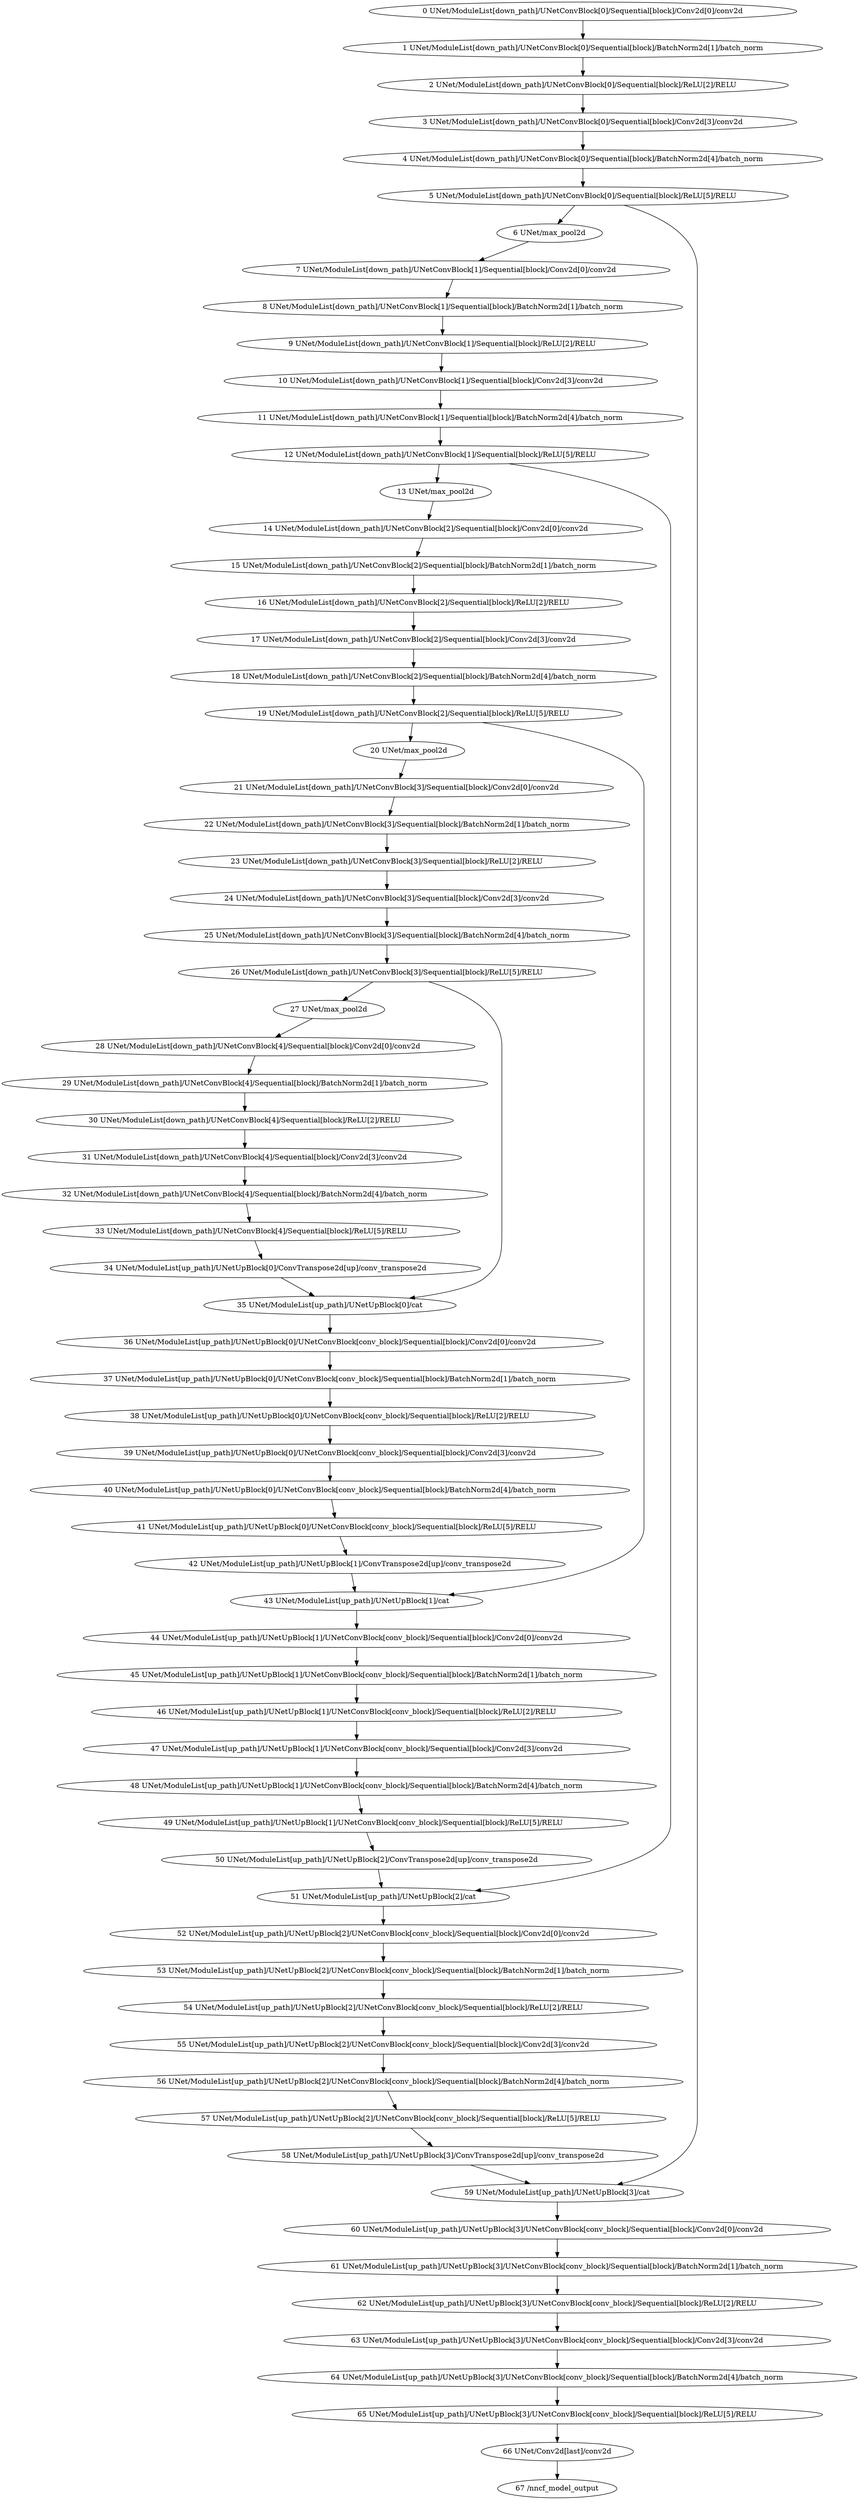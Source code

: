 strict digraph  {
"0 UNet/ModuleList[down_path]/UNetConvBlock[0]/Sequential[block]/Conv2d[0]/conv2d" [id=0, scope="UNet/ModuleList[down_path]/UNetConvBlock[0]/Sequential[block]/Conv2d[0]", type=conv2d];
"1 UNet/ModuleList[down_path]/UNetConvBlock[0]/Sequential[block]/BatchNorm2d[1]/batch_norm" [id=1, scope="UNet/ModuleList[down_path]/UNetConvBlock[0]/Sequential[block]/BatchNorm2d[1]", type=batch_norm];
"2 UNet/ModuleList[down_path]/UNetConvBlock[0]/Sequential[block]/ReLU[2]/RELU" [id=2, scope="UNet/ModuleList[down_path]/UNetConvBlock[0]/Sequential[block]/ReLU[2]", type=RELU];
"3 UNet/ModuleList[down_path]/UNetConvBlock[0]/Sequential[block]/Conv2d[3]/conv2d" [id=3, scope="UNet/ModuleList[down_path]/UNetConvBlock[0]/Sequential[block]/Conv2d[3]", type=conv2d];
"4 UNet/ModuleList[down_path]/UNetConvBlock[0]/Sequential[block]/BatchNorm2d[4]/batch_norm" [id=4, scope="UNet/ModuleList[down_path]/UNetConvBlock[0]/Sequential[block]/BatchNorm2d[4]", type=batch_norm];
"5 UNet/ModuleList[down_path]/UNetConvBlock[0]/Sequential[block]/ReLU[5]/RELU" [id=5, scope="UNet/ModuleList[down_path]/UNetConvBlock[0]/Sequential[block]/ReLU[5]", type=RELU];
"6 UNet/max_pool2d" [id=6, scope=UNet, type=max_pool2d];
"7 UNet/ModuleList[down_path]/UNetConvBlock[1]/Sequential[block]/Conv2d[0]/conv2d" [id=7, scope="UNet/ModuleList[down_path]/UNetConvBlock[1]/Sequential[block]/Conv2d[0]", type=conv2d];
"8 UNet/ModuleList[down_path]/UNetConvBlock[1]/Sequential[block]/BatchNorm2d[1]/batch_norm" [id=8, scope="UNet/ModuleList[down_path]/UNetConvBlock[1]/Sequential[block]/BatchNorm2d[1]", type=batch_norm];
"9 UNet/ModuleList[down_path]/UNetConvBlock[1]/Sequential[block]/ReLU[2]/RELU" [id=9, scope="UNet/ModuleList[down_path]/UNetConvBlock[1]/Sequential[block]/ReLU[2]", type=RELU];
"10 UNet/ModuleList[down_path]/UNetConvBlock[1]/Sequential[block]/Conv2d[3]/conv2d" [id=10, scope="UNet/ModuleList[down_path]/UNetConvBlock[1]/Sequential[block]/Conv2d[3]", type=conv2d];
"11 UNet/ModuleList[down_path]/UNetConvBlock[1]/Sequential[block]/BatchNorm2d[4]/batch_norm" [id=11, scope="UNet/ModuleList[down_path]/UNetConvBlock[1]/Sequential[block]/BatchNorm2d[4]", type=batch_norm];
"12 UNet/ModuleList[down_path]/UNetConvBlock[1]/Sequential[block]/ReLU[5]/RELU" [id=12, scope="UNet/ModuleList[down_path]/UNetConvBlock[1]/Sequential[block]/ReLU[5]", type=RELU];
"13 UNet/max_pool2d" [id=13, scope=UNet, type=max_pool2d];
"14 UNet/ModuleList[down_path]/UNetConvBlock[2]/Sequential[block]/Conv2d[0]/conv2d" [id=14, scope="UNet/ModuleList[down_path]/UNetConvBlock[2]/Sequential[block]/Conv2d[0]", type=conv2d];
"15 UNet/ModuleList[down_path]/UNetConvBlock[2]/Sequential[block]/BatchNorm2d[1]/batch_norm" [id=15, scope="UNet/ModuleList[down_path]/UNetConvBlock[2]/Sequential[block]/BatchNorm2d[1]", type=batch_norm];
"16 UNet/ModuleList[down_path]/UNetConvBlock[2]/Sequential[block]/ReLU[2]/RELU" [id=16, scope="UNet/ModuleList[down_path]/UNetConvBlock[2]/Sequential[block]/ReLU[2]", type=RELU];
"17 UNet/ModuleList[down_path]/UNetConvBlock[2]/Sequential[block]/Conv2d[3]/conv2d" [id=17, scope="UNet/ModuleList[down_path]/UNetConvBlock[2]/Sequential[block]/Conv2d[3]", type=conv2d];
"18 UNet/ModuleList[down_path]/UNetConvBlock[2]/Sequential[block]/BatchNorm2d[4]/batch_norm" [id=18, scope="UNet/ModuleList[down_path]/UNetConvBlock[2]/Sequential[block]/BatchNorm2d[4]", type=batch_norm];
"19 UNet/ModuleList[down_path]/UNetConvBlock[2]/Sequential[block]/ReLU[5]/RELU" [id=19, scope="UNet/ModuleList[down_path]/UNetConvBlock[2]/Sequential[block]/ReLU[5]", type=RELU];
"20 UNet/max_pool2d" [id=20, scope=UNet, type=max_pool2d];
"21 UNet/ModuleList[down_path]/UNetConvBlock[3]/Sequential[block]/Conv2d[0]/conv2d" [id=21, scope="UNet/ModuleList[down_path]/UNetConvBlock[3]/Sequential[block]/Conv2d[0]", type=conv2d];
"22 UNet/ModuleList[down_path]/UNetConvBlock[3]/Sequential[block]/BatchNorm2d[1]/batch_norm" [id=22, scope="UNet/ModuleList[down_path]/UNetConvBlock[3]/Sequential[block]/BatchNorm2d[1]", type=batch_norm];
"23 UNet/ModuleList[down_path]/UNetConvBlock[3]/Sequential[block]/ReLU[2]/RELU" [id=23, scope="UNet/ModuleList[down_path]/UNetConvBlock[3]/Sequential[block]/ReLU[2]", type=RELU];
"24 UNet/ModuleList[down_path]/UNetConvBlock[3]/Sequential[block]/Conv2d[3]/conv2d" [id=24, scope="UNet/ModuleList[down_path]/UNetConvBlock[3]/Sequential[block]/Conv2d[3]", type=conv2d];
"25 UNet/ModuleList[down_path]/UNetConvBlock[3]/Sequential[block]/BatchNorm2d[4]/batch_norm" [id=25, scope="UNet/ModuleList[down_path]/UNetConvBlock[3]/Sequential[block]/BatchNorm2d[4]", type=batch_norm];
"26 UNet/ModuleList[down_path]/UNetConvBlock[3]/Sequential[block]/ReLU[5]/RELU" [id=26, scope="UNet/ModuleList[down_path]/UNetConvBlock[3]/Sequential[block]/ReLU[5]", type=RELU];
"27 UNet/max_pool2d" [id=27, scope=UNet, type=max_pool2d];
"28 UNet/ModuleList[down_path]/UNetConvBlock[4]/Sequential[block]/Conv2d[0]/conv2d" [id=28, scope="UNet/ModuleList[down_path]/UNetConvBlock[4]/Sequential[block]/Conv2d[0]", type=conv2d];
"29 UNet/ModuleList[down_path]/UNetConvBlock[4]/Sequential[block]/BatchNorm2d[1]/batch_norm" [id=29, scope="UNet/ModuleList[down_path]/UNetConvBlock[4]/Sequential[block]/BatchNorm2d[1]", type=batch_norm];
"30 UNet/ModuleList[down_path]/UNetConvBlock[4]/Sequential[block]/ReLU[2]/RELU" [id=30, scope="UNet/ModuleList[down_path]/UNetConvBlock[4]/Sequential[block]/ReLU[2]", type=RELU];
"31 UNet/ModuleList[down_path]/UNetConvBlock[4]/Sequential[block]/Conv2d[3]/conv2d" [id=31, scope="UNet/ModuleList[down_path]/UNetConvBlock[4]/Sequential[block]/Conv2d[3]", type=conv2d];
"32 UNet/ModuleList[down_path]/UNetConvBlock[4]/Sequential[block]/BatchNorm2d[4]/batch_norm" [id=32, scope="UNet/ModuleList[down_path]/UNetConvBlock[4]/Sequential[block]/BatchNorm2d[4]", type=batch_norm];
"33 UNet/ModuleList[down_path]/UNetConvBlock[4]/Sequential[block]/ReLU[5]/RELU" [id=33, scope="UNet/ModuleList[down_path]/UNetConvBlock[4]/Sequential[block]/ReLU[5]", type=RELU];
"34 UNet/ModuleList[up_path]/UNetUpBlock[0]/ConvTranspose2d[up]/conv_transpose2d" [id=34, scope="UNet/ModuleList[up_path]/UNetUpBlock[0]/ConvTranspose2d[up]", type=conv_transpose2d];
"35 UNet/ModuleList[up_path]/UNetUpBlock[0]/cat" [id=35, scope="UNet/ModuleList[up_path]/UNetUpBlock[0]", type=cat];
"36 UNet/ModuleList[up_path]/UNetUpBlock[0]/UNetConvBlock[conv_block]/Sequential[block]/Conv2d[0]/conv2d" [id=36, scope="UNet/ModuleList[up_path]/UNetUpBlock[0]/UNetConvBlock[conv_block]/Sequential[block]/Conv2d[0]", type=conv2d];
"37 UNet/ModuleList[up_path]/UNetUpBlock[0]/UNetConvBlock[conv_block]/Sequential[block]/BatchNorm2d[1]/batch_norm" [id=37, scope="UNet/ModuleList[up_path]/UNetUpBlock[0]/UNetConvBlock[conv_block]/Sequential[block]/BatchNorm2d[1]", type=batch_norm];
"38 UNet/ModuleList[up_path]/UNetUpBlock[0]/UNetConvBlock[conv_block]/Sequential[block]/ReLU[2]/RELU" [id=38, scope="UNet/ModuleList[up_path]/UNetUpBlock[0]/UNetConvBlock[conv_block]/Sequential[block]/ReLU[2]", type=RELU];
"39 UNet/ModuleList[up_path]/UNetUpBlock[0]/UNetConvBlock[conv_block]/Sequential[block]/Conv2d[3]/conv2d" [id=39, scope="UNet/ModuleList[up_path]/UNetUpBlock[0]/UNetConvBlock[conv_block]/Sequential[block]/Conv2d[3]", type=conv2d];
"40 UNet/ModuleList[up_path]/UNetUpBlock[0]/UNetConvBlock[conv_block]/Sequential[block]/BatchNorm2d[4]/batch_norm" [id=40, scope="UNet/ModuleList[up_path]/UNetUpBlock[0]/UNetConvBlock[conv_block]/Sequential[block]/BatchNorm2d[4]", type=batch_norm];
"41 UNet/ModuleList[up_path]/UNetUpBlock[0]/UNetConvBlock[conv_block]/Sequential[block]/ReLU[5]/RELU" [id=41, scope="UNet/ModuleList[up_path]/UNetUpBlock[0]/UNetConvBlock[conv_block]/Sequential[block]/ReLU[5]", type=RELU];
"42 UNet/ModuleList[up_path]/UNetUpBlock[1]/ConvTranspose2d[up]/conv_transpose2d" [id=42, scope="UNet/ModuleList[up_path]/UNetUpBlock[1]/ConvTranspose2d[up]", type=conv_transpose2d];
"43 UNet/ModuleList[up_path]/UNetUpBlock[1]/cat" [id=43, scope="UNet/ModuleList[up_path]/UNetUpBlock[1]", type=cat];
"44 UNet/ModuleList[up_path]/UNetUpBlock[1]/UNetConvBlock[conv_block]/Sequential[block]/Conv2d[0]/conv2d" [id=44, scope="UNet/ModuleList[up_path]/UNetUpBlock[1]/UNetConvBlock[conv_block]/Sequential[block]/Conv2d[0]", type=conv2d];
"45 UNet/ModuleList[up_path]/UNetUpBlock[1]/UNetConvBlock[conv_block]/Sequential[block]/BatchNorm2d[1]/batch_norm" [id=45, scope="UNet/ModuleList[up_path]/UNetUpBlock[1]/UNetConvBlock[conv_block]/Sequential[block]/BatchNorm2d[1]", type=batch_norm];
"46 UNet/ModuleList[up_path]/UNetUpBlock[1]/UNetConvBlock[conv_block]/Sequential[block]/ReLU[2]/RELU" [id=46, scope="UNet/ModuleList[up_path]/UNetUpBlock[1]/UNetConvBlock[conv_block]/Sequential[block]/ReLU[2]", type=RELU];
"47 UNet/ModuleList[up_path]/UNetUpBlock[1]/UNetConvBlock[conv_block]/Sequential[block]/Conv2d[3]/conv2d" [id=47, scope="UNet/ModuleList[up_path]/UNetUpBlock[1]/UNetConvBlock[conv_block]/Sequential[block]/Conv2d[3]", type=conv2d];
"48 UNet/ModuleList[up_path]/UNetUpBlock[1]/UNetConvBlock[conv_block]/Sequential[block]/BatchNorm2d[4]/batch_norm" [id=48, scope="UNet/ModuleList[up_path]/UNetUpBlock[1]/UNetConvBlock[conv_block]/Sequential[block]/BatchNorm2d[4]", type=batch_norm];
"49 UNet/ModuleList[up_path]/UNetUpBlock[1]/UNetConvBlock[conv_block]/Sequential[block]/ReLU[5]/RELU" [id=49, scope="UNet/ModuleList[up_path]/UNetUpBlock[1]/UNetConvBlock[conv_block]/Sequential[block]/ReLU[5]", type=RELU];
"50 UNet/ModuleList[up_path]/UNetUpBlock[2]/ConvTranspose2d[up]/conv_transpose2d" [id=50, scope="UNet/ModuleList[up_path]/UNetUpBlock[2]/ConvTranspose2d[up]", type=conv_transpose2d];
"51 UNet/ModuleList[up_path]/UNetUpBlock[2]/cat" [id=51, scope="UNet/ModuleList[up_path]/UNetUpBlock[2]", type=cat];
"52 UNet/ModuleList[up_path]/UNetUpBlock[2]/UNetConvBlock[conv_block]/Sequential[block]/Conv2d[0]/conv2d" [id=52, scope="UNet/ModuleList[up_path]/UNetUpBlock[2]/UNetConvBlock[conv_block]/Sequential[block]/Conv2d[0]", type=conv2d];
"53 UNet/ModuleList[up_path]/UNetUpBlock[2]/UNetConvBlock[conv_block]/Sequential[block]/BatchNorm2d[1]/batch_norm" [id=53, scope="UNet/ModuleList[up_path]/UNetUpBlock[2]/UNetConvBlock[conv_block]/Sequential[block]/BatchNorm2d[1]", type=batch_norm];
"54 UNet/ModuleList[up_path]/UNetUpBlock[2]/UNetConvBlock[conv_block]/Sequential[block]/ReLU[2]/RELU" [id=54, scope="UNet/ModuleList[up_path]/UNetUpBlock[2]/UNetConvBlock[conv_block]/Sequential[block]/ReLU[2]", type=RELU];
"55 UNet/ModuleList[up_path]/UNetUpBlock[2]/UNetConvBlock[conv_block]/Sequential[block]/Conv2d[3]/conv2d" [id=55, scope="UNet/ModuleList[up_path]/UNetUpBlock[2]/UNetConvBlock[conv_block]/Sequential[block]/Conv2d[3]", type=conv2d];
"56 UNet/ModuleList[up_path]/UNetUpBlock[2]/UNetConvBlock[conv_block]/Sequential[block]/BatchNorm2d[4]/batch_norm" [id=56, scope="UNet/ModuleList[up_path]/UNetUpBlock[2]/UNetConvBlock[conv_block]/Sequential[block]/BatchNorm2d[4]", type=batch_norm];
"57 UNet/ModuleList[up_path]/UNetUpBlock[2]/UNetConvBlock[conv_block]/Sequential[block]/ReLU[5]/RELU" [id=57, scope="UNet/ModuleList[up_path]/UNetUpBlock[2]/UNetConvBlock[conv_block]/Sequential[block]/ReLU[5]", type=RELU];
"58 UNet/ModuleList[up_path]/UNetUpBlock[3]/ConvTranspose2d[up]/conv_transpose2d" [id=58, scope="UNet/ModuleList[up_path]/UNetUpBlock[3]/ConvTranspose2d[up]", type=conv_transpose2d];
"59 UNet/ModuleList[up_path]/UNetUpBlock[3]/cat" [id=59, scope="UNet/ModuleList[up_path]/UNetUpBlock[3]", type=cat];
"60 UNet/ModuleList[up_path]/UNetUpBlock[3]/UNetConvBlock[conv_block]/Sequential[block]/Conv2d[0]/conv2d" [id=60, scope="UNet/ModuleList[up_path]/UNetUpBlock[3]/UNetConvBlock[conv_block]/Sequential[block]/Conv2d[0]", type=conv2d];
"61 UNet/ModuleList[up_path]/UNetUpBlock[3]/UNetConvBlock[conv_block]/Sequential[block]/BatchNorm2d[1]/batch_norm" [id=61, scope="UNet/ModuleList[up_path]/UNetUpBlock[3]/UNetConvBlock[conv_block]/Sequential[block]/BatchNorm2d[1]", type=batch_norm];
"62 UNet/ModuleList[up_path]/UNetUpBlock[3]/UNetConvBlock[conv_block]/Sequential[block]/ReLU[2]/RELU" [id=62, scope="UNet/ModuleList[up_path]/UNetUpBlock[3]/UNetConvBlock[conv_block]/Sequential[block]/ReLU[2]", type=RELU];
"63 UNet/ModuleList[up_path]/UNetUpBlock[3]/UNetConvBlock[conv_block]/Sequential[block]/Conv2d[3]/conv2d" [id=63, scope="UNet/ModuleList[up_path]/UNetUpBlock[3]/UNetConvBlock[conv_block]/Sequential[block]/Conv2d[3]", type=conv2d];
"64 UNet/ModuleList[up_path]/UNetUpBlock[3]/UNetConvBlock[conv_block]/Sequential[block]/BatchNorm2d[4]/batch_norm" [id=64, scope="UNet/ModuleList[up_path]/UNetUpBlock[3]/UNetConvBlock[conv_block]/Sequential[block]/BatchNorm2d[4]", type=batch_norm];
"65 UNet/ModuleList[up_path]/UNetUpBlock[3]/UNetConvBlock[conv_block]/Sequential[block]/ReLU[5]/RELU" [id=65, scope="UNet/ModuleList[up_path]/UNetUpBlock[3]/UNetConvBlock[conv_block]/Sequential[block]/ReLU[5]", type=RELU];
"66 UNet/Conv2d[last]/conv2d" [id=66, scope="UNet/Conv2d[last]", type=conv2d];
"67 /nncf_model_output" [id=67, scope="", type=nncf_model_output];
"0 UNet/ModuleList[down_path]/UNetConvBlock[0]/Sequential[block]/Conv2d[0]/conv2d" -> "1 UNet/ModuleList[down_path]/UNetConvBlock[0]/Sequential[block]/BatchNorm2d[1]/batch_norm";
"1 UNet/ModuleList[down_path]/UNetConvBlock[0]/Sequential[block]/BatchNorm2d[1]/batch_norm" -> "2 UNet/ModuleList[down_path]/UNetConvBlock[0]/Sequential[block]/ReLU[2]/RELU";
"2 UNet/ModuleList[down_path]/UNetConvBlock[0]/Sequential[block]/ReLU[2]/RELU" -> "3 UNet/ModuleList[down_path]/UNetConvBlock[0]/Sequential[block]/Conv2d[3]/conv2d";
"3 UNet/ModuleList[down_path]/UNetConvBlock[0]/Sequential[block]/Conv2d[3]/conv2d" -> "4 UNet/ModuleList[down_path]/UNetConvBlock[0]/Sequential[block]/BatchNorm2d[4]/batch_norm";
"4 UNet/ModuleList[down_path]/UNetConvBlock[0]/Sequential[block]/BatchNorm2d[4]/batch_norm" -> "5 UNet/ModuleList[down_path]/UNetConvBlock[0]/Sequential[block]/ReLU[5]/RELU";
"5 UNet/ModuleList[down_path]/UNetConvBlock[0]/Sequential[block]/ReLU[5]/RELU" -> "6 UNet/max_pool2d";
"6 UNet/max_pool2d" -> "7 UNet/ModuleList[down_path]/UNetConvBlock[1]/Sequential[block]/Conv2d[0]/conv2d";
"7 UNet/ModuleList[down_path]/UNetConvBlock[1]/Sequential[block]/Conv2d[0]/conv2d" -> "8 UNet/ModuleList[down_path]/UNetConvBlock[1]/Sequential[block]/BatchNorm2d[1]/batch_norm";
"8 UNet/ModuleList[down_path]/UNetConvBlock[1]/Sequential[block]/BatchNorm2d[1]/batch_norm" -> "9 UNet/ModuleList[down_path]/UNetConvBlock[1]/Sequential[block]/ReLU[2]/RELU";
"5 UNet/ModuleList[down_path]/UNetConvBlock[0]/Sequential[block]/ReLU[5]/RELU" -> "59 UNet/ModuleList[up_path]/UNetUpBlock[3]/cat";
"9 UNet/ModuleList[down_path]/UNetConvBlock[1]/Sequential[block]/ReLU[2]/RELU" -> "10 UNet/ModuleList[down_path]/UNetConvBlock[1]/Sequential[block]/Conv2d[3]/conv2d";
"10 UNet/ModuleList[down_path]/UNetConvBlock[1]/Sequential[block]/Conv2d[3]/conv2d" -> "11 UNet/ModuleList[down_path]/UNetConvBlock[1]/Sequential[block]/BatchNorm2d[4]/batch_norm";
"11 UNet/ModuleList[down_path]/UNetConvBlock[1]/Sequential[block]/BatchNorm2d[4]/batch_norm" -> "12 UNet/ModuleList[down_path]/UNetConvBlock[1]/Sequential[block]/ReLU[5]/RELU";
"12 UNet/ModuleList[down_path]/UNetConvBlock[1]/Sequential[block]/ReLU[5]/RELU" -> "13 UNet/max_pool2d";
"12 UNet/ModuleList[down_path]/UNetConvBlock[1]/Sequential[block]/ReLU[5]/RELU" -> "51 UNet/ModuleList[up_path]/UNetUpBlock[2]/cat";
"13 UNet/max_pool2d" -> "14 UNet/ModuleList[down_path]/UNetConvBlock[2]/Sequential[block]/Conv2d[0]/conv2d";
"14 UNet/ModuleList[down_path]/UNetConvBlock[2]/Sequential[block]/Conv2d[0]/conv2d" -> "15 UNet/ModuleList[down_path]/UNetConvBlock[2]/Sequential[block]/BatchNorm2d[1]/batch_norm";
"15 UNet/ModuleList[down_path]/UNetConvBlock[2]/Sequential[block]/BatchNorm2d[1]/batch_norm" -> "16 UNet/ModuleList[down_path]/UNetConvBlock[2]/Sequential[block]/ReLU[2]/RELU";
"16 UNet/ModuleList[down_path]/UNetConvBlock[2]/Sequential[block]/ReLU[2]/RELU" -> "17 UNet/ModuleList[down_path]/UNetConvBlock[2]/Sequential[block]/Conv2d[3]/conv2d";
"17 UNet/ModuleList[down_path]/UNetConvBlock[2]/Sequential[block]/Conv2d[3]/conv2d" -> "18 UNet/ModuleList[down_path]/UNetConvBlock[2]/Sequential[block]/BatchNorm2d[4]/batch_norm";
"18 UNet/ModuleList[down_path]/UNetConvBlock[2]/Sequential[block]/BatchNorm2d[4]/batch_norm" -> "19 UNet/ModuleList[down_path]/UNetConvBlock[2]/Sequential[block]/ReLU[5]/RELU";
"19 UNet/ModuleList[down_path]/UNetConvBlock[2]/Sequential[block]/ReLU[5]/RELU" -> "20 UNet/max_pool2d";
"19 UNet/ModuleList[down_path]/UNetConvBlock[2]/Sequential[block]/ReLU[5]/RELU" -> "43 UNet/ModuleList[up_path]/UNetUpBlock[1]/cat";
"20 UNet/max_pool2d" -> "21 UNet/ModuleList[down_path]/UNetConvBlock[3]/Sequential[block]/Conv2d[0]/conv2d";
"21 UNet/ModuleList[down_path]/UNetConvBlock[3]/Sequential[block]/Conv2d[0]/conv2d" -> "22 UNet/ModuleList[down_path]/UNetConvBlock[3]/Sequential[block]/BatchNorm2d[1]/batch_norm";
"22 UNet/ModuleList[down_path]/UNetConvBlock[3]/Sequential[block]/BatchNorm2d[1]/batch_norm" -> "23 UNet/ModuleList[down_path]/UNetConvBlock[3]/Sequential[block]/ReLU[2]/RELU";
"23 UNet/ModuleList[down_path]/UNetConvBlock[3]/Sequential[block]/ReLU[2]/RELU" -> "24 UNet/ModuleList[down_path]/UNetConvBlock[3]/Sequential[block]/Conv2d[3]/conv2d";
"24 UNet/ModuleList[down_path]/UNetConvBlock[3]/Sequential[block]/Conv2d[3]/conv2d" -> "25 UNet/ModuleList[down_path]/UNetConvBlock[3]/Sequential[block]/BatchNorm2d[4]/batch_norm";
"25 UNet/ModuleList[down_path]/UNetConvBlock[3]/Sequential[block]/BatchNorm2d[4]/batch_norm" -> "26 UNet/ModuleList[down_path]/UNetConvBlock[3]/Sequential[block]/ReLU[5]/RELU";
"26 UNet/ModuleList[down_path]/UNetConvBlock[3]/Sequential[block]/ReLU[5]/RELU" -> "27 UNet/max_pool2d";
"26 UNet/ModuleList[down_path]/UNetConvBlock[3]/Sequential[block]/ReLU[5]/RELU" -> "35 UNet/ModuleList[up_path]/UNetUpBlock[0]/cat";
"27 UNet/max_pool2d" -> "28 UNet/ModuleList[down_path]/UNetConvBlock[4]/Sequential[block]/Conv2d[0]/conv2d";
"28 UNet/ModuleList[down_path]/UNetConvBlock[4]/Sequential[block]/Conv2d[0]/conv2d" -> "29 UNet/ModuleList[down_path]/UNetConvBlock[4]/Sequential[block]/BatchNorm2d[1]/batch_norm";
"29 UNet/ModuleList[down_path]/UNetConvBlock[4]/Sequential[block]/BatchNorm2d[1]/batch_norm" -> "30 UNet/ModuleList[down_path]/UNetConvBlock[4]/Sequential[block]/ReLU[2]/RELU";
"30 UNet/ModuleList[down_path]/UNetConvBlock[4]/Sequential[block]/ReLU[2]/RELU" -> "31 UNet/ModuleList[down_path]/UNetConvBlock[4]/Sequential[block]/Conv2d[3]/conv2d";
"31 UNet/ModuleList[down_path]/UNetConvBlock[4]/Sequential[block]/Conv2d[3]/conv2d" -> "32 UNet/ModuleList[down_path]/UNetConvBlock[4]/Sequential[block]/BatchNorm2d[4]/batch_norm";
"32 UNet/ModuleList[down_path]/UNetConvBlock[4]/Sequential[block]/BatchNorm2d[4]/batch_norm" -> "33 UNet/ModuleList[down_path]/UNetConvBlock[4]/Sequential[block]/ReLU[5]/RELU";
"33 UNet/ModuleList[down_path]/UNetConvBlock[4]/Sequential[block]/ReLU[5]/RELU" -> "34 UNet/ModuleList[up_path]/UNetUpBlock[0]/ConvTranspose2d[up]/conv_transpose2d";
"34 UNet/ModuleList[up_path]/UNetUpBlock[0]/ConvTranspose2d[up]/conv_transpose2d" -> "35 UNet/ModuleList[up_path]/UNetUpBlock[0]/cat";
"35 UNet/ModuleList[up_path]/UNetUpBlock[0]/cat" -> "36 UNet/ModuleList[up_path]/UNetUpBlock[0]/UNetConvBlock[conv_block]/Sequential[block]/Conv2d[0]/conv2d";
"36 UNet/ModuleList[up_path]/UNetUpBlock[0]/UNetConvBlock[conv_block]/Sequential[block]/Conv2d[0]/conv2d" -> "37 UNet/ModuleList[up_path]/UNetUpBlock[0]/UNetConvBlock[conv_block]/Sequential[block]/BatchNorm2d[1]/batch_norm";
"37 UNet/ModuleList[up_path]/UNetUpBlock[0]/UNetConvBlock[conv_block]/Sequential[block]/BatchNorm2d[1]/batch_norm" -> "38 UNet/ModuleList[up_path]/UNetUpBlock[0]/UNetConvBlock[conv_block]/Sequential[block]/ReLU[2]/RELU";
"38 UNet/ModuleList[up_path]/UNetUpBlock[0]/UNetConvBlock[conv_block]/Sequential[block]/ReLU[2]/RELU" -> "39 UNet/ModuleList[up_path]/UNetUpBlock[0]/UNetConvBlock[conv_block]/Sequential[block]/Conv2d[3]/conv2d";
"39 UNet/ModuleList[up_path]/UNetUpBlock[0]/UNetConvBlock[conv_block]/Sequential[block]/Conv2d[3]/conv2d" -> "40 UNet/ModuleList[up_path]/UNetUpBlock[0]/UNetConvBlock[conv_block]/Sequential[block]/BatchNorm2d[4]/batch_norm";
"40 UNet/ModuleList[up_path]/UNetUpBlock[0]/UNetConvBlock[conv_block]/Sequential[block]/BatchNorm2d[4]/batch_norm" -> "41 UNet/ModuleList[up_path]/UNetUpBlock[0]/UNetConvBlock[conv_block]/Sequential[block]/ReLU[5]/RELU";
"41 UNet/ModuleList[up_path]/UNetUpBlock[0]/UNetConvBlock[conv_block]/Sequential[block]/ReLU[5]/RELU" -> "42 UNet/ModuleList[up_path]/UNetUpBlock[1]/ConvTranspose2d[up]/conv_transpose2d";
"42 UNet/ModuleList[up_path]/UNetUpBlock[1]/ConvTranspose2d[up]/conv_transpose2d" -> "43 UNet/ModuleList[up_path]/UNetUpBlock[1]/cat";
"43 UNet/ModuleList[up_path]/UNetUpBlock[1]/cat" -> "44 UNet/ModuleList[up_path]/UNetUpBlock[1]/UNetConvBlock[conv_block]/Sequential[block]/Conv2d[0]/conv2d";
"44 UNet/ModuleList[up_path]/UNetUpBlock[1]/UNetConvBlock[conv_block]/Sequential[block]/Conv2d[0]/conv2d" -> "45 UNet/ModuleList[up_path]/UNetUpBlock[1]/UNetConvBlock[conv_block]/Sequential[block]/BatchNorm2d[1]/batch_norm";
"45 UNet/ModuleList[up_path]/UNetUpBlock[1]/UNetConvBlock[conv_block]/Sequential[block]/BatchNorm2d[1]/batch_norm" -> "46 UNet/ModuleList[up_path]/UNetUpBlock[1]/UNetConvBlock[conv_block]/Sequential[block]/ReLU[2]/RELU";
"46 UNet/ModuleList[up_path]/UNetUpBlock[1]/UNetConvBlock[conv_block]/Sequential[block]/ReLU[2]/RELU" -> "47 UNet/ModuleList[up_path]/UNetUpBlock[1]/UNetConvBlock[conv_block]/Sequential[block]/Conv2d[3]/conv2d";
"47 UNet/ModuleList[up_path]/UNetUpBlock[1]/UNetConvBlock[conv_block]/Sequential[block]/Conv2d[3]/conv2d" -> "48 UNet/ModuleList[up_path]/UNetUpBlock[1]/UNetConvBlock[conv_block]/Sequential[block]/BatchNorm2d[4]/batch_norm";
"48 UNet/ModuleList[up_path]/UNetUpBlock[1]/UNetConvBlock[conv_block]/Sequential[block]/BatchNorm2d[4]/batch_norm" -> "49 UNet/ModuleList[up_path]/UNetUpBlock[1]/UNetConvBlock[conv_block]/Sequential[block]/ReLU[5]/RELU";
"49 UNet/ModuleList[up_path]/UNetUpBlock[1]/UNetConvBlock[conv_block]/Sequential[block]/ReLU[5]/RELU" -> "50 UNet/ModuleList[up_path]/UNetUpBlock[2]/ConvTranspose2d[up]/conv_transpose2d";
"50 UNet/ModuleList[up_path]/UNetUpBlock[2]/ConvTranspose2d[up]/conv_transpose2d" -> "51 UNet/ModuleList[up_path]/UNetUpBlock[2]/cat";
"51 UNet/ModuleList[up_path]/UNetUpBlock[2]/cat" -> "52 UNet/ModuleList[up_path]/UNetUpBlock[2]/UNetConvBlock[conv_block]/Sequential[block]/Conv2d[0]/conv2d";
"52 UNet/ModuleList[up_path]/UNetUpBlock[2]/UNetConvBlock[conv_block]/Sequential[block]/Conv2d[0]/conv2d" -> "53 UNet/ModuleList[up_path]/UNetUpBlock[2]/UNetConvBlock[conv_block]/Sequential[block]/BatchNorm2d[1]/batch_norm";
"53 UNet/ModuleList[up_path]/UNetUpBlock[2]/UNetConvBlock[conv_block]/Sequential[block]/BatchNorm2d[1]/batch_norm" -> "54 UNet/ModuleList[up_path]/UNetUpBlock[2]/UNetConvBlock[conv_block]/Sequential[block]/ReLU[2]/RELU";
"54 UNet/ModuleList[up_path]/UNetUpBlock[2]/UNetConvBlock[conv_block]/Sequential[block]/ReLU[2]/RELU" -> "55 UNet/ModuleList[up_path]/UNetUpBlock[2]/UNetConvBlock[conv_block]/Sequential[block]/Conv2d[3]/conv2d";
"55 UNet/ModuleList[up_path]/UNetUpBlock[2]/UNetConvBlock[conv_block]/Sequential[block]/Conv2d[3]/conv2d" -> "56 UNet/ModuleList[up_path]/UNetUpBlock[2]/UNetConvBlock[conv_block]/Sequential[block]/BatchNorm2d[4]/batch_norm";
"56 UNet/ModuleList[up_path]/UNetUpBlock[2]/UNetConvBlock[conv_block]/Sequential[block]/BatchNorm2d[4]/batch_norm" -> "57 UNet/ModuleList[up_path]/UNetUpBlock[2]/UNetConvBlock[conv_block]/Sequential[block]/ReLU[5]/RELU";
"57 UNet/ModuleList[up_path]/UNetUpBlock[2]/UNetConvBlock[conv_block]/Sequential[block]/ReLU[5]/RELU" -> "58 UNet/ModuleList[up_path]/UNetUpBlock[3]/ConvTranspose2d[up]/conv_transpose2d";
"58 UNet/ModuleList[up_path]/UNetUpBlock[3]/ConvTranspose2d[up]/conv_transpose2d" -> "59 UNet/ModuleList[up_path]/UNetUpBlock[3]/cat";
"59 UNet/ModuleList[up_path]/UNetUpBlock[3]/cat" -> "60 UNet/ModuleList[up_path]/UNetUpBlock[3]/UNetConvBlock[conv_block]/Sequential[block]/Conv2d[0]/conv2d";
"60 UNet/ModuleList[up_path]/UNetUpBlock[3]/UNetConvBlock[conv_block]/Sequential[block]/Conv2d[0]/conv2d" -> "61 UNet/ModuleList[up_path]/UNetUpBlock[3]/UNetConvBlock[conv_block]/Sequential[block]/BatchNorm2d[1]/batch_norm";
"61 UNet/ModuleList[up_path]/UNetUpBlock[3]/UNetConvBlock[conv_block]/Sequential[block]/BatchNorm2d[1]/batch_norm" -> "62 UNet/ModuleList[up_path]/UNetUpBlock[3]/UNetConvBlock[conv_block]/Sequential[block]/ReLU[2]/RELU";
"62 UNet/ModuleList[up_path]/UNetUpBlock[3]/UNetConvBlock[conv_block]/Sequential[block]/ReLU[2]/RELU" -> "63 UNet/ModuleList[up_path]/UNetUpBlock[3]/UNetConvBlock[conv_block]/Sequential[block]/Conv2d[3]/conv2d";
"63 UNet/ModuleList[up_path]/UNetUpBlock[3]/UNetConvBlock[conv_block]/Sequential[block]/Conv2d[3]/conv2d" -> "64 UNet/ModuleList[up_path]/UNetUpBlock[3]/UNetConvBlock[conv_block]/Sequential[block]/BatchNorm2d[4]/batch_norm";
"64 UNet/ModuleList[up_path]/UNetUpBlock[3]/UNetConvBlock[conv_block]/Sequential[block]/BatchNorm2d[4]/batch_norm" -> "65 UNet/ModuleList[up_path]/UNetUpBlock[3]/UNetConvBlock[conv_block]/Sequential[block]/ReLU[5]/RELU";
"65 UNet/ModuleList[up_path]/UNetUpBlock[3]/UNetConvBlock[conv_block]/Sequential[block]/ReLU[5]/RELU" -> "66 UNet/Conv2d[last]/conv2d";
"66 UNet/Conv2d[last]/conv2d" -> "67 /nncf_model_output";
}
